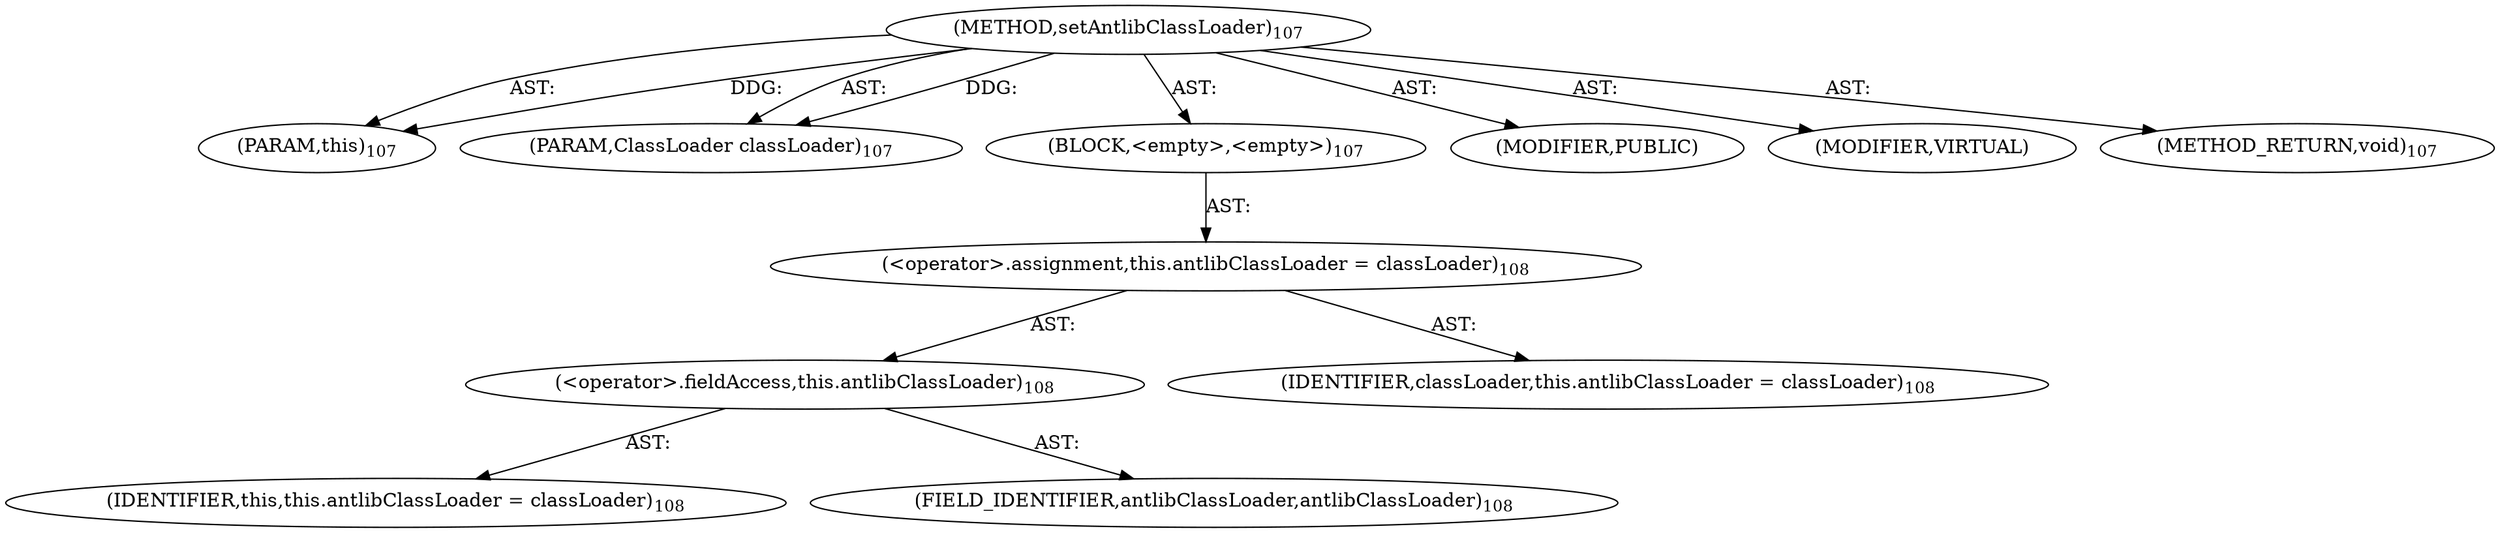 digraph "setAntlibClassLoader" {  
"111669149698" [label = <(METHOD,setAntlibClassLoader)<SUB>107</SUB>> ]
"115964116993" [label = <(PARAM,this)<SUB>107</SUB>> ]
"115964116996" [label = <(PARAM,ClassLoader classLoader)<SUB>107</SUB>> ]
"25769803781" [label = <(BLOCK,&lt;empty&gt;,&lt;empty&gt;)<SUB>107</SUB>> ]
"30064771084" [label = <(&lt;operator&gt;.assignment,this.antlibClassLoader = classLoader)<SUB>108</SUB>> ]
"30064771085" [label = <(&lt;operator&gt;.fieldAccess,this.antlibClassLoader)<SUB>108</SUB>> ]
"68719476737" [label = <(IDENTIFIER,this,this.antlibClassLoader = classLoader)<SUB>108</SUB>> ]
"55834574851" [label = <(FIELD_IDENTIFIER,antlibClassLoader,antlibClassLoader)<SUB>108</SUB>> ]
"68719476748" [label = <(IDENTIFIER,classLoader,this.antlibClassLoader = classLoader)<SUB>108</SUB>> ]
"133143986182" [label = <(MODIFIER,PUBLIC)> ]
"133143986183" [label = <(MODIFIER,VIRTUAL)> ]
"128849018882" [label = <(METHOD_RETURN,void)<SUB>107</SUB>> ]
  "111669149698" -> "115964116993"  [ label = "AST: "] 
  "111669149698" -> "115964116996"  [ label = "AST: "] 
  "111669149698" -> "25769803781"  [ label = "AST: "] 
  "111669149698" -> "133143986182"  [ label = "AST: "] 
  "111669149698" -> "133143986183"  [ label = "AST: "] 
  "111669149698" -> "128849018882"  [ label = "AST: "] 
  "25769803781" -> "30064771084"  [ label = "AST: "] 
  "30064771084" -> "30064771085"  [ label = "AST: "] 
  "30064771084" -> "68719476748"  [ label = "AST: "] 
  "30064771085" -> "68719476737"  [ label = "AST: "] 
  "30064771085" -> "55834574851"  [ label = "AST: "] 
  "111669149698" -> "115964116993"  [ label = "DDG: "] 
  "111669149698" -> "115964116996"  [ label = "DDG: "] 
}
